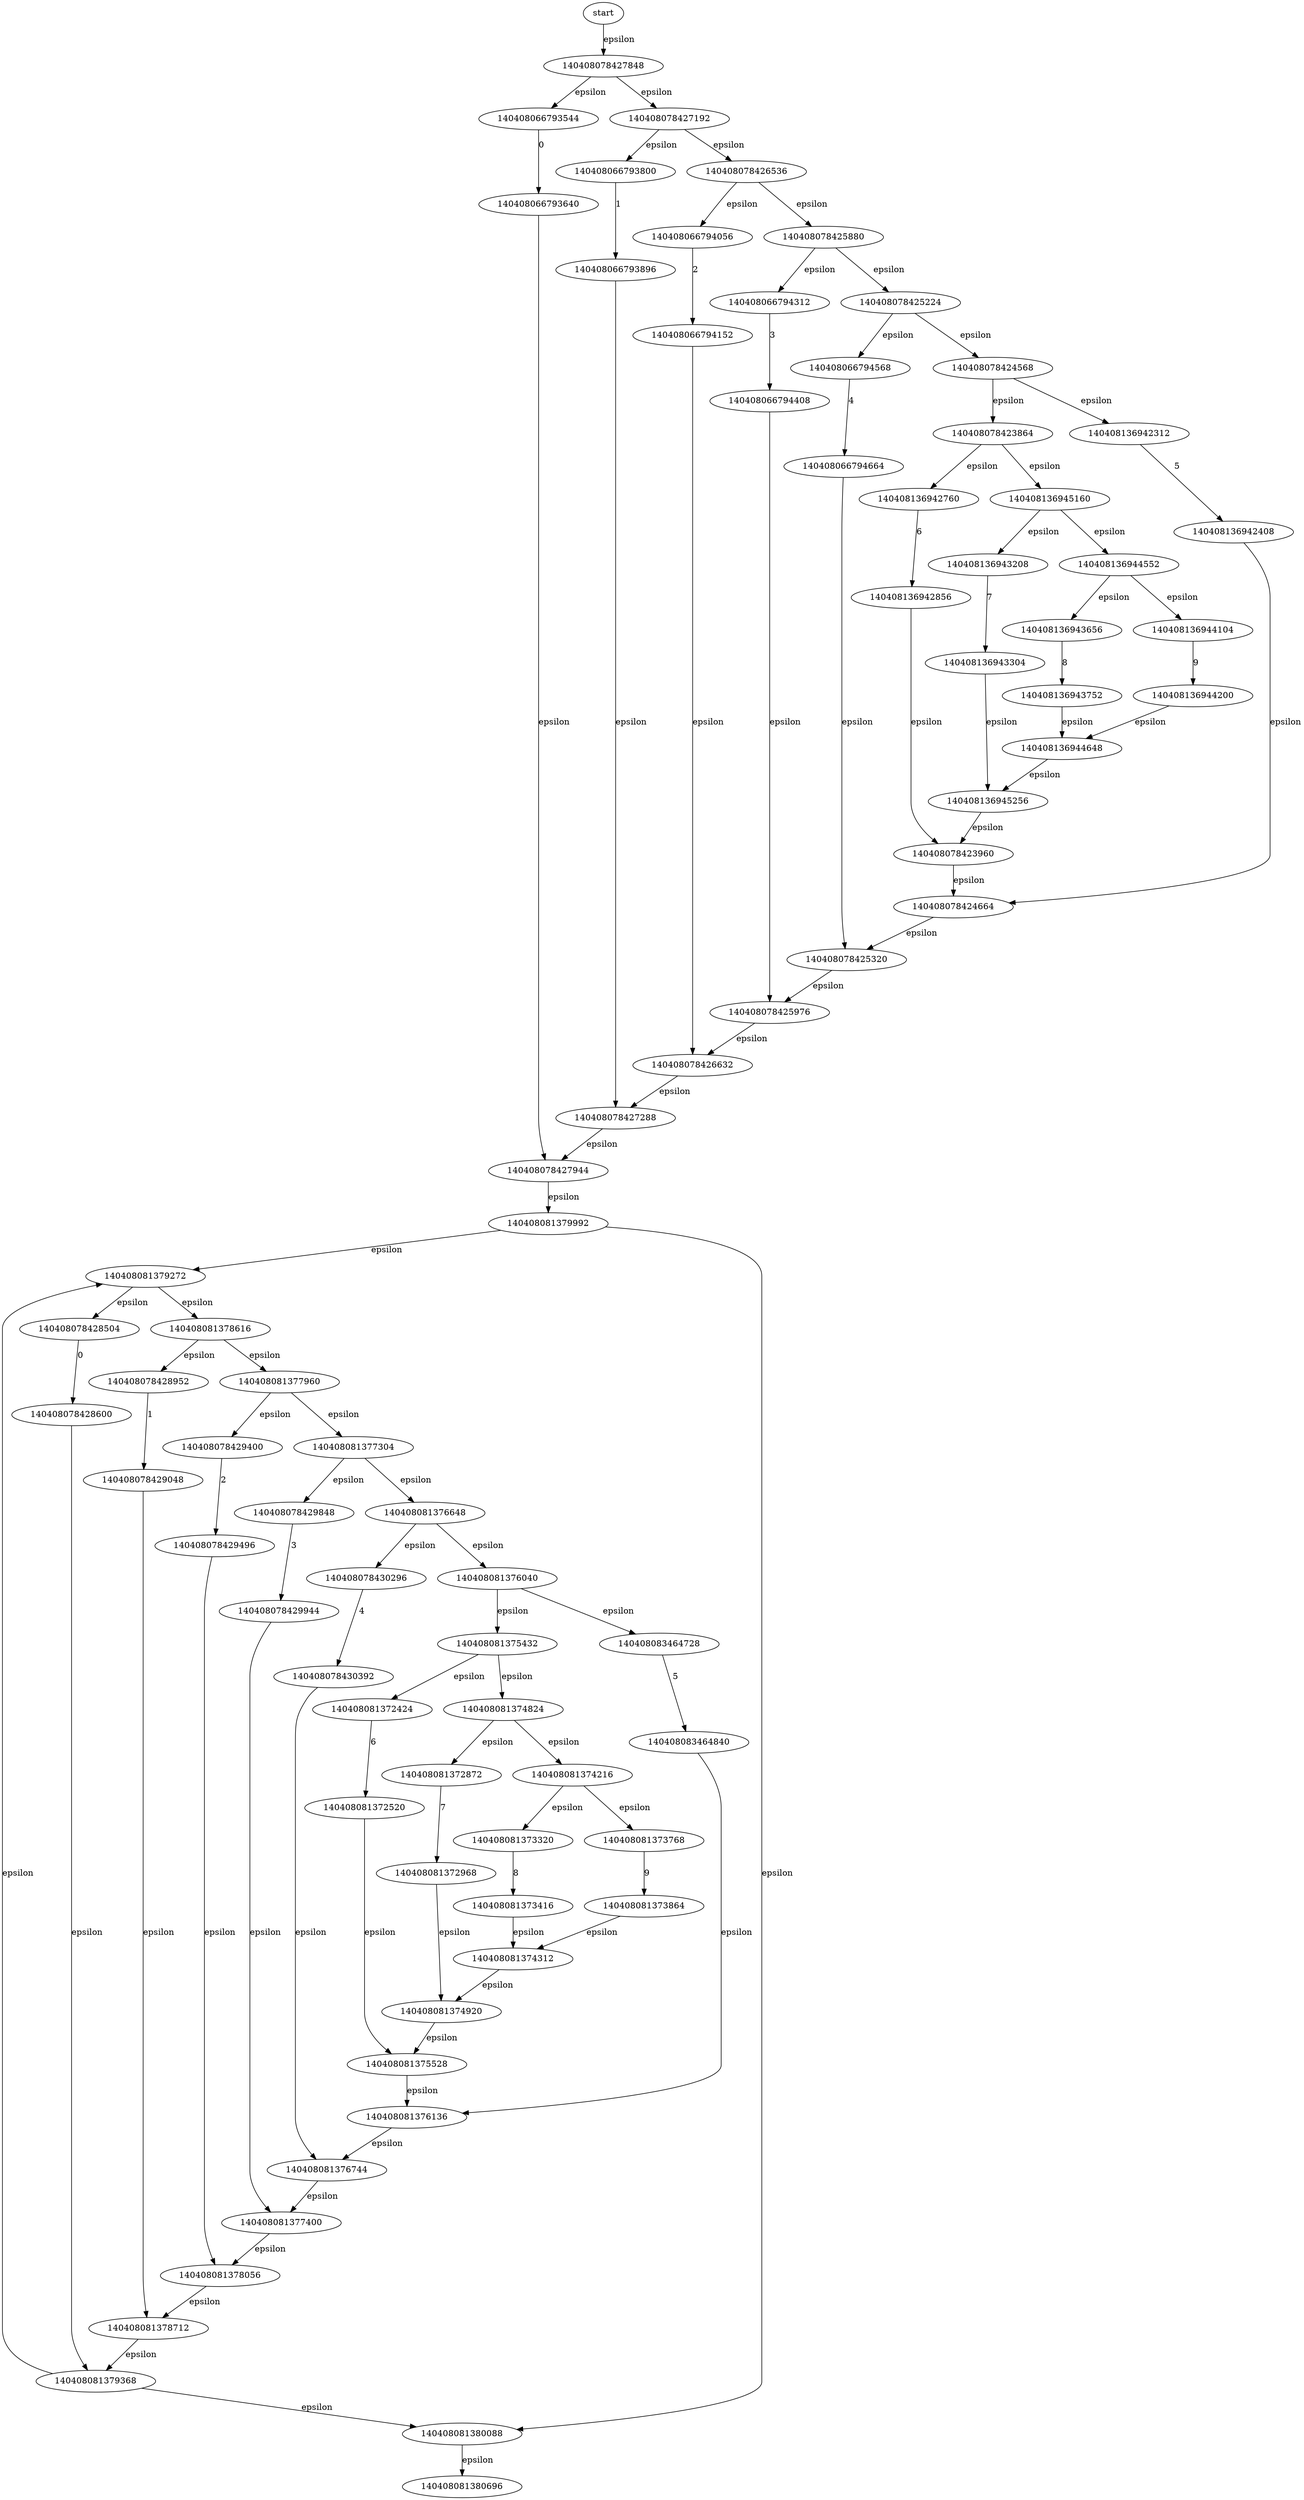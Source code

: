 //	File[/Users/lee/Main/Proj/On_BJTU/Compiler_Projects/LiaLEX/fa.cpp] Line[172]	2022-09-29 19:30
digraph NFA{ 
140408081380600 [label = start] 
140408066793544 -> 140408066793640 [label = "0" ] 
140408066793640 -> 140408078427944 [label = "epsilon" ] 
140408066793800 -> 140408066793896 [label = "1" ] 
140408066793896 -> 140408078427288 [label = "epsilon" ] 
140408066794056 -> 140408066794152 [label = "2" ] 
140408066794152 -> 140408078426632 [label = "epsilon" ] 
140408066794312 -> 140408066794408 [label = "3" ] 
140408066794408 -> 140408078425976 [label = "epsilon" ] 
140408066794568 -> 140408066794664 [label = "4" ] 
140408066794664 -> 140408078425320 [label = "epsilon" ] 
140408078423864 -> 140408136942760 [label = "epsilon" ] 
140408078423864 -> 140408136945160 [label = "epsilon" ] 
140408078423960 -> 140408078424664 [label = "epsilon" ] 
140408078424568 -> 140408136942312 [label = "epsilon" ] 
140408078424568 -> 140408078423864 [label = "epsilon" ] 
140408078424664 -> 140408078425320 [label = "epsilon" ] 
140408078425224 -> 140408066794568 [label = "epsilon" ] 
140408078425224 -> 140408078424568 [label = "epsilon" ] 
140408078425320 -> 140408078425976 [label = "epsilon" ] 
140408078425880 -> 140408066794312 [label = "epsilon" ] 
140408078425880 -> 140408078425224 [label = "epsilon" ] 
140408078425976 -> 140408078426632 [label = "epsilon" ] 
140408078426536 -> 140408066794056 [label = "epsilon" ] 
140408078426536 -> 140408078425880 [label = "epsilon" ] 
140408078426632 -> 140408078427288 [label = "epsilon" ] 
140408078427192 -> 140408066793800 [label = "epsilon" ] 
140408078427192 -> 140408078426536 [label = "epsilon" ] 
140408078427288 -> 140408078427944 [label = "epsilon" ] 
140408078427848 -> 140408066793544 [label = "epsilon" ] 
140408078427848 -> 140408078427192 [label = "epsilon" ] 
140408078427944 -> 140408081379992 [label = "epsilon" ] 
140408078428504 -> 140408078428600 [label = "0" ] 
140408078428600 -> 140408081379368 [label = "epsilon" ] 
140408078428952 -> 140408078429048 [label = "1" ] 
140408078429048 -> 140408081378712 [label = "epsilon" ] 
140408078429400 -> 140408078429496 [label = "2" ] 
140408078429496 -> 140408081378056 [label = "epsilon" ] 
140408078429848 -> 140408078429944 [label = "3" ] 
140408078429944 -> 140408081377400 [label = "epsilon" ] 
140408078430296 -> 140408078430392 [label = "4" ] 
140408078430392 -> 140408081376744 [label = "epsilon" ] 
140408081372424 -> 140408081372520 [label = "6" ] 
140408081372520 -> 140408081375528 [label = "epsilon" ] 
140408081372872 -> 140408081372968 [label = "7" ] 
140408081372968 -> 140408081374920 [label = "epsilon" ] 
140408081373320 -> 140408081373416 [label = "8" ] 
140408081373416 -> 140408081374312 [label = "epsilon" ] 
140408081373768 -> 140408081373864 [label = "9" ] 
140408081373864 -> 140408081374312 [label = "epsilon" ] 
140408081374216 -> 140408081373320 [label = "epsilon" ] 
140408081374216 -> 140408081373768 [label = "epsilon" ] 
140408081374312 -> 140408081374920 [label = "epsilon" ] 
140408081374824 -> 140408081372872 [label = "epsilon" ] 
140408081374824 -> 140408081374216 [label = "epsilon" ] 
140408081374920 -> 140408081375528 [label = "epsilon" ] 
140408081375432 -> 140408081372424 [label = "epsilon" ] 
140408081375432 -> 140408081374824 [label = "epsilon" ] 
140408081375528 -> 140408081376136 [label = "epsilon" ] 
140408081376040 -> 140408083464728 [label = "epsilon" ] 
140408081376040 -> 140408081375432 [label = "epsilon" ] 
140408081376136 -> 140408081376744 [label = "epsilon" ] 
140408081376648 -> 140408078430296 [label = "epsilon" ] 
140408081376648 -> 140408081376040 [label = "epsilon" ] 
140408081376744 -> 140408081377400 [label = "epsilon" ] 
140408081377304 -> 140408078429848 [label = "epsilon" ] 
140408081377304 -> 140408081376648 [label = "epsilon" ] 
140408081377400 -> 140408081378056 [label = "epsilon" ] 
140408081377960 -> 140408078429400 [label = "epsilon" ] 
140408081377960 -> 140408081377304 [label = "epsilon" ] 
140408081378056 -> 140408081378712 [label = "epsilon" ] 
140408081378616 -> 140408078428952 [label = "epsilon" ] 
140408081378616 -> 140408081377960 [label = "epsilon" ] 
140408081378712 -> 140408081379368 [label = "epsilon" ] 
140408081379272 -> 140408078428504 [label = "epsilon" ] 
140408081379272 -> 140408081378616 [label = "epsilon" ] 
140408081379368 -> 140408081379272 [label = "epsilon" ] 
140408081379368 -> 140408081380088 [label = "epsilon" ] 
140408081379992 -> 140408081379272 [label = "epsilon" ] 
140408081379992 -> 140408081380088 [label = "epsilon" ] 
140408081380088 -> 140408081380696 [label = "epsilon" ] 
140408081380600 -> 140408078427848 [label = "epsilon" ] 
140408083464728 -> 140408083464840 [label = "5" ] 
140408083464840 -> 140408081376136 [label = "epsilon" ] 
140408136942312 -> 140408136942408 [label = "5" ] 
140408136942408 -> 140408078424664 [label = "epsilon" ] 
140408136942760 -> 140408136942856 [label = "6" ] 
140408136942856 -> 140408078423960 [label = "epsilon" ] 
140408136943208 -> 140408136943304 [label = "7" ] 
140408136943304 -> 140408136945256 [label = "epsilon" ] 
140408136943656 -> 140408136943752 [label = "8" ] 
140408136943752 -> 140408136944648 [label = "epsilon" ] 
140408136944104 -> 140408136944200 [label = "9" ] 
140408136944200 -> 140408136944648 [label = "epsilon" ] 
140408136944552 -> 140408136943656 [label = "epsilon" ] 
140408136944552 -> 140408136944104 [label = "epsilon" ] 
140408136944648 -> 140408136945256 [label = "epsilon" ] 
140408136945160 -> 140408136943208 [label = "epsilon" ] 
140408136945160 -> 140408136944552 [label = "epsilon" ] 
140408136945256 -> 140408078423960 [label = "epsilon" ] 
} 
